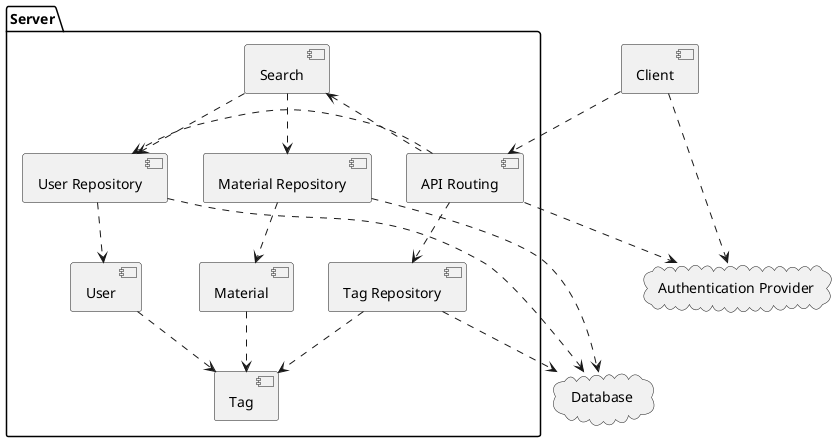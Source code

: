 @startuml


component Client

package Server {
    [API Routing] as API
    [Search]
    [Material Repository] as MatRepo
    [User Repository] as UserRepo
    [Tag Repository] as TagRepo
    [Material]
    [User]
    [Tag]
}
cloud Database
cloud "Authentication Provider" as Auth

Client ..> API
API .left.> Search
API .down.> TagRepo
API .right.> UserRepo

Client ..> Auth
API ..> Auth

Search ..> MatRepo
Search ..> UserRepo

UserRepo ..> User
UserRepo ..> Database

MatRepo ..> Material
MatRepo ..> Database

TagRepo ..> Database
TagRepo ..> Tag

User ..> Tag
Material ..> Tag

@enduml
